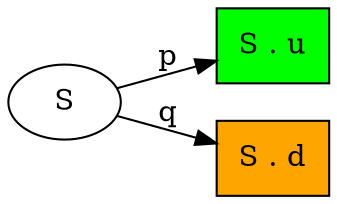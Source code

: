 digraph G {
  
  rankdir=LR;

  S_0 [label="S"];
  S_up [shape=box, label="S . u", style="filled", fillcolor="green"];
  S_down [shape=box, label = "S . d", style="filled", fillcolor="orange"];

  S_0 -> S_up [label="p"];
  S_0 -> S_down [label="q"]; 
}
